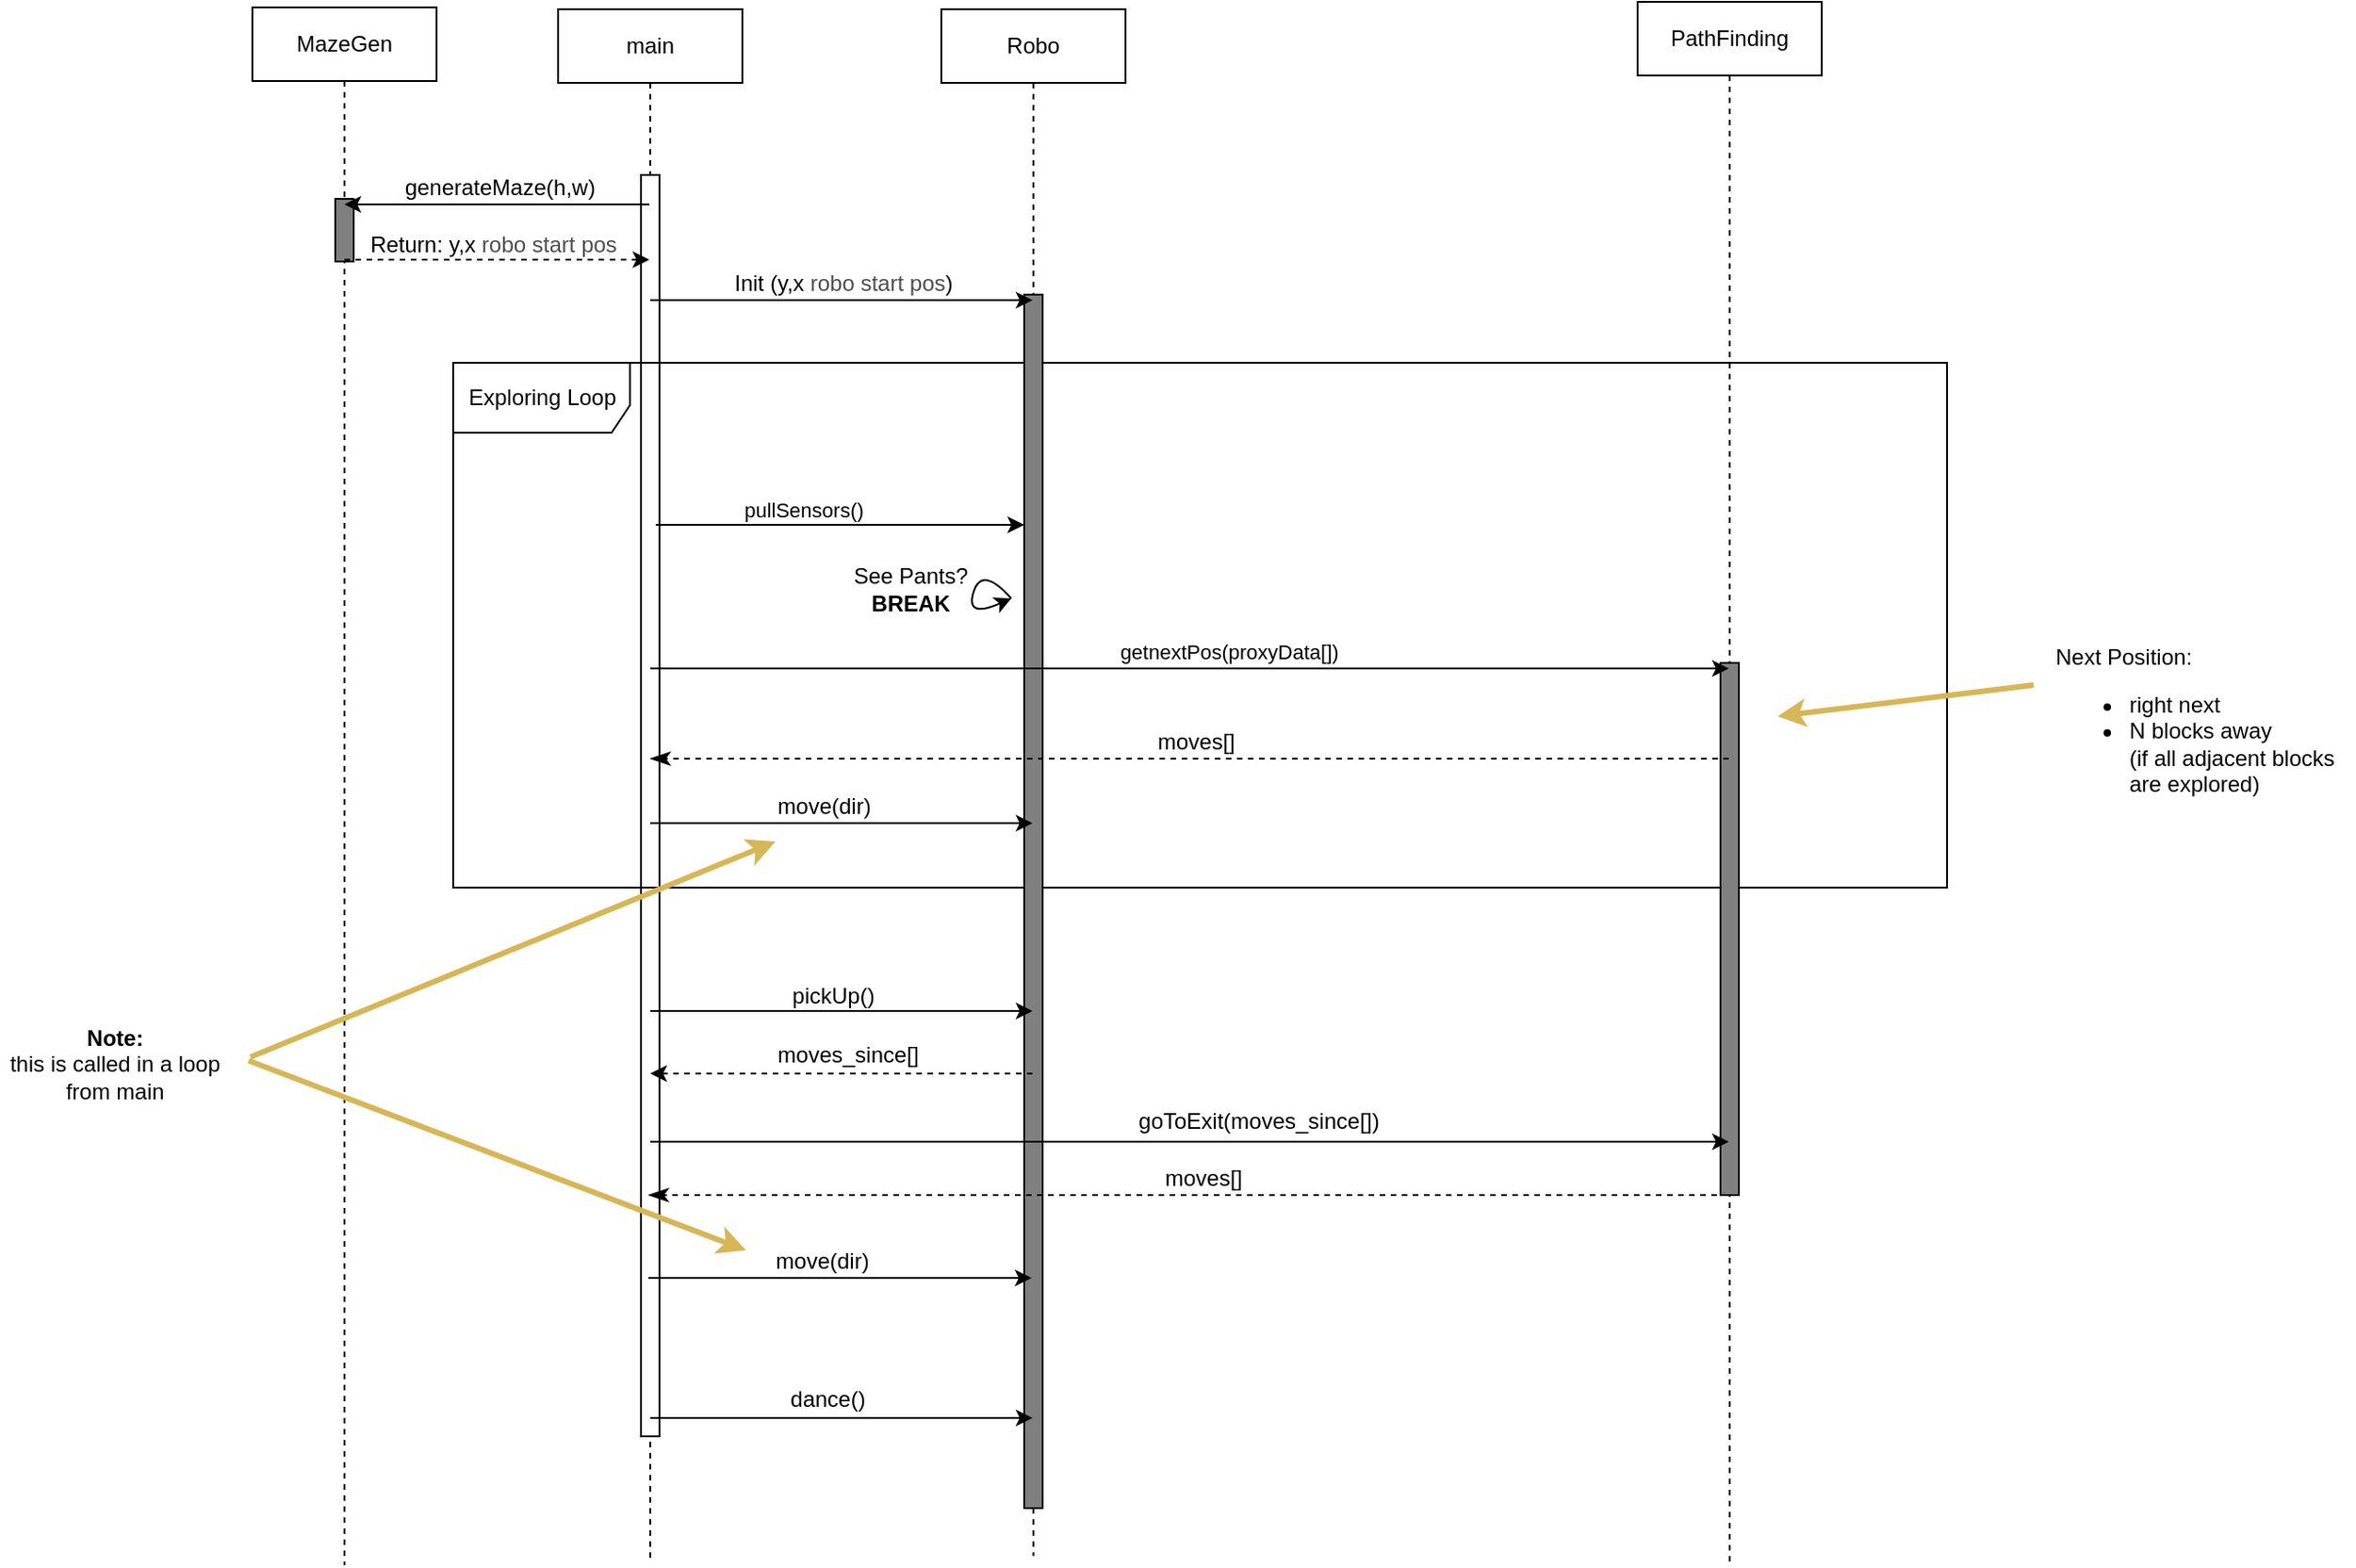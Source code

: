 <mxfile version="14.4.3" type="device" pages="2"><diagram id="UjG3wGpceQzuPhnTd_i4" name="Page-1"><mxGraphModel dx="925" dy="710" grid="0" gridSize="10" guides="0" tooltips="1" connect="1" arrows="1" fold="1" page="0" pageScale="1" pageWidth="850" pageHeight="1100" math="0" shadow="0"><root><mxCell id="0"/><mxCell id="1" parent="0"/><mxCell id="BI8lNH7ozRMrawjVf9nm-6" value="main" style="shape=umlLifeline;perimeter=lifelinePerimeter;whiteSpace=wrap;html=1;container=1;collapsible=0;recursiveResize=0;outlineConnect=0;" vertex="1" parent="1"><mxGeometry x="-17" y="-38" width="100" height="842" as="geometry"/></mxCell><mxCell id="BI8lNH7ozRMrawjVf9nm-7" value="" style="html=1;points=[];perimeter=orthogonalPerimeter;" vertex="1" parent="BI8lNH7ozRMrawjVf9nm-6"><mxGeometry x="45" y="90" width="10" height="685" as="geometry"/></mxCell><mxCell id="Hv0nPDmgLCzfe48rgTfe-46" value="Exploring Loop" style="shape=umlFrame;tabPosition=left;html=1;boundedLbl=1;labelInHeader=1;width=96;height=38;" parent="1" vertex="1"><mxGeometry x="-74" y="154" width="811" height="285" as="geometry"/></mxCell><mxCell id="Hv0nPDmgLCzfe48rgTfe-11" value="Robo" style="shape=umlLifeline;perimeter=lifelinePerimeter;whiteSpace=wrap;html=1;container=1;collapsible=0;recursiveResize=0;outlineConnect=0;" parent="1" vertex="1"><mxGeometry x="191" y="-38" width="100" height="840" as="geometry"/></mxCell><mxCell id="Hv0nPDmgLCzfe48rgTfe-12" value="" style="html=1;points=[];perimeter=orthogonalPerimeter;fillColor=#808080;" parent="Hv0nPDmgLCzfe48rgTfe-11" vertex="1"><mxGeometry x="45" y="155" width="10" height="659" as="geometry"/></mxCell><mxCell id="Hv0nPDmgLCzfe48rgTfe-28" value="PathFinding" style="shape=umlLifeline;perimeter=lifelinePerimeter;whiteSpace=wrap;html=1;container=1;collapsible=0;recursiveResize=0;outlineConnect=0;" parent="1" vertex="1"><mxGeometry x="569" y="-42" width="100" height="847" as="geometry"/></mxCell><mxCell id="Hv0nPDmgLCzfe48rgTfe-29" value="" style="html=1;points=[];perimeter=orthogonalPerimeter;fillColor=#808080;" parent="Hv0nPDmgLCzfe48rgTfe-28" vertex="1"><mxGeometry x="45" y="359" width="10" height="289" as="geometry"/></mxCell><mxCell id="Hv0nPDmgLCzfe48rgTfe-32" value="" style="endArrow=classic;html=1;" parent="1" edge="1" target="Hv0nPDmgLCzfe48rgTfe-28" source="BI8lNH7ozRMrawjVf9nm-6"><mxGeometry width="50" height="50" relative="1" as="geometry"><mxPoint x="252" y="416" as="sourcePoint"/><mxPoint x="601" y="416" as="targetPoint"/><Array as="points"><mxPoint x="216" y="320"/></Array></mxGeometry></mxCell><mxCell id="Hv0nPDmgLCzfe48rgTfe-33" value="getnextPos(proxyData[])" style="edgeLabel;html=1;align=center;verticalAlign=middle;resizable=0;points=[];" parent="Hv0nPDmgLCzfe48rgTfe-32" vertex="1" connectable="0"><mxGeometry x="0.057" y="4" relative="1" as="geometry"><mxPoint x="4" y="-5" as="offset"/></mxGeometry></mxCell><mxCell id="Hv0nPDmgLCzfe48rgTfe-34" value="Next Position:&lt;br&gt;&lt;ul&gt;&lt;li&gt;right next&lt;/li&gt;&lt;li&gt;N blocks away&lt;br&gt;(if all adjacent blocks are explored)&lt;/li&gt;&lt;/ul&gt;" style="text;html=1;strokeColor=none;fillColor=none;align=left;verticalAlign=middle;whiteSpace=wrap;rounded=0;" parent="1" vertex="1"><mxGeometry x="794" y="292" width="164" height="124" as="geometry"/></mxCell><mxCell id="Hv0nPDmgLCzfe48rgTfe-35" value="" style="endArrow=classic;html=1;fillColor=#fff2cc;strokeColor=#d6b656;strokeWidth=3;" parent="1" edge="1"><mxGeometry width="50" height="50" relative="1" as="geometry"><mxPoint x="784" y="329" as="sourcePoint"/><mxPoint x="645" y="346" as="targetPoint"/></mxGeometry></mxCell><mxCell id="Hv0nPDmgLCzfe48rgTfe-37" value="" style="endArrow=none;html=1;endFill=0;startArrow=classic;startFill=1;" parent="1" edge="1" source="Hv0nPDmgLCzfe48rgTfe-12"><mxGeometry width="50" height="50" relative="1" as="geometry"><mxPoint x="235" y="242" as="sourcePoint"/><mxPoint x="35.997" y="242.0" as="targetPoint"/></mxGeometry></mxCell><mxCell id="Hv0nPDmgLCzfe48rgTfe-38" value="pullSensors()" style="edgeLabel;html=1;align=center;verticalAlign=middle;resizable=0;points=[];" parent="Hv0nPDmgLCzfe48rgTfe-37" vertex="1" connectable="0"><mxGeometry x="0.423" y="-4" relative="1" as="geometry"><mxPoint x="22.5" y="-4" as="offset"/></mxGeometry></mxCell><mxCell id="Hv0nPDmgLCzfe48rgTfe-48" value="" style="curved=1;endArrow=classic;html=1;" parent="1" edge="1"><mxGeometry width="50" height="50" relative="1" as="geometry"><mxPoint x="229" y="282" as="sourcePoint"/><mxPoint x="229" y="282" as="targetPoint"/><Array as="points"><mxPoint x="213" y="264"/><mxPoint x="204" y="293"/></Array></mxGeometry></mxCell><mxCell id="Hv0nPDmgLCzfe48rgTfe-50" value="See Pants?&lt;br&gt;&lt;b&gt;BREAK&lt;/b&gt;" style="text;html=1;align=center;verticalAlign=middle;resizable=0;points=[];autosize=1;" parent="1" vertex="1"><mxGeometry x="138" y="261" width="72" height="32" as="geometry"/></mxCell><mxCell id="Hv0nPDmgLCzfe48rgTfe-52" value="" style="endArrow=classicThin;html=1;rounded=0;align=center;verticalAlign=bottom;dashed=1;endFill=1;labelBackgroundColor=none;startSize=9;endSize=8;" parent="1" source="Hv0nPDmgLCzfe48rgTfe-28" target="BI8lNH7ozRMrawjVf9nm-6" edge="1"><mxGeometry relative="1" as="geometry"><mxPoint x="445" y="304" as="sourcePoint"/><mxPoint x="605" y="304" as="targetPoint"/><Array as="points"><mxPoint x="517" y="369"/></Array></mxGeometry></mxCell><mxCell id="Hv0nPDmgLCzfe48rgTfe-53" value="" style="resizable=0;html=1;align=center;verticalAlign=top;labelBackgroundColor=none;" parent="Hv0nPDmgLCzfe48rgTfe-52" connectable="0" vertex="1"><mxGeometry relative="1" as="geometry"/></mxCell><mxCell id="BI8lNH7ozRMrawjVf9nm-2" value="MazeGen" style="shape=umlLifeline;perimeter=lifelinePerimeter;whiteSpace=wrap;html=1;container=1;collapsible=0;recursiveResize=0;outlineConnect=0;" vertex="1" parent="1"><mxGeometry x="-183" y="-39" width="100" height="846" as="geometry"/></mxCell><mxCell id="BI8lNH7ozRMrawjVf9nm-3" value="" style="html=1;points=[];perimeter=orthogonalPerimeter;fillColor=#808080;" vertex="1" parent="BI8lNH7ozRMrawjVf9nm-2"><mxGeometry x="45" y="104" width="10" height="34" as="geometry"/></mxCell><mxCell id="BI8lNH7ozRMrawjVf9nm-8" value="" style="endArrow=classic;html=1;" edge="1" parent="1" source="BI8lNH7ozRMrawjVf9nm-6" target="BI8lNH7ozRMrawjVf9nm-2"><mxGeometry width="50" height="50" relative="1" as="geometry"><mxPoint x="100" y="194" as="sourcePoint"/><mxPoint x="150" y="144" as="targetPoint"/><Array as="points"><mxPoint x="-41" y="68"/></Array></mxGeometry></mxCell><mxCell id="BI8lNH7ozRMrawjVf9nm-9" value="generateMaze(h,w)" style="text;html=1;align=center;verticalAlign=middle;resizable=0;points=[];autosize=1;" vertex="1" parent="1"><mxGeometry x="-106" y="50" width="113" height="18" as="geometry"/></mxCell><mxCell id="BI8lNH7ozRMrawjVf9nm-11" value="" style="endArrow=classic;html=1;dashed=1;" edge="1" parent="1" source="BI8lNH7ozRMrawjVf9nm-2" target="BI8lNH7ozRMrawjVf9nm-6"><mxGeometry width="50" height="50" relative="1" as="geometry"><mxPoint x="-31" y="138" as="sourcePoint"/><mxPoint x="19" y="88" as="targetPoint"/><Array as="points"><mxPoint x="-29" y="98"/></Array></mxGeometry></mxCell><mxCell id="BI8lNH7ozRMrawjVf9nm-12" value="Return: y,x &lt;font color=&quot;#4d4d4d&quot;&gt;robo start pos&lt;/font&gt;" style="text;html=1;strokeColor=none;fillColor=none;align=center;verticalAlign=middle;whiteSpace=wrap;rounded=0;" vertex="1" parent="1"><mxGeometry x="-126" y="80" width="148" height="20" as="geometry"/></mxCell><mxCell id="BI8lNH7ozRMrawjVf9nm-13" value="" style="endArrow=classic;html=1;" edge="1" parent="1" source="BI8lNH7ozRMrawjVf9nm-6" target="Hv0nPDmgLCzfe48rgTfe-11"><mxGeometry width="50" height="50" relative="1" as="geometry"><mxPoint x="242" y="253" as="sourcePoint"/><mxPoint x="292" y="203" as="targetPoint"/><Array as="points"><mxPoint x="139" y="120"/></Array></mxGeometry></mxCell><mxCell id="BI8lNH7ozRMrawjVf9nm-14" value="Init (y,x&amp;nbsp;&lt;font color=&quot;#4d4d4d&quot;&gt;robo start pos&lt;/font&gt;)" style="text;html=1;strokeColor=none;fillColor=none;align=center;verticalAlign=middle;whiteSpace=wrap;rounded=0;" vertex="1" parent="1"><mxGeometry x="46" y="101" width="184" height="20" as="geometry"/></mxCell><mxCell id="T87RAQQsnWnlPT0AkQKF-1" value="moves[]" style="text;html=1;align=center;verticalAlign=middle;resizable=0;points=[];autosize=1;" vertex="1" parent="1"><mxGeometry x="303" y="351" width="52" height="18" as="geometry"/></mxCell><mxCell id="T87RAQQsnWnlPT0AkQKF-2" value="" style="endArrow=classic;html=1;strokeWidth=1;" edge="1" parent="1" source="BI8lNH7ozRMrawjVf9nm-6" target="Hv0nPDmgLCzfe48rgTfe-11"><mxGeometry width="50" height="50" relative="1" as="geometry"><mxPoint x="374" y="366" as="sourcePoint"/><mxPoint x="424" y="316" as="targetPoint"/><Array as="points"><mxPoint x="116" y="404"/></Array></mxGeometry></mxCell><mxCell id="T87RAQQsnWnlPT0AkQKF-3" value="move(dir)" style="text;html=1;align=center;verticalAlign=middle;resizable=0;points=[];autosize=1;" vertex="1" parent="1"><mxGeometry x="96" y="386" width="61" height="18" as="geometry"/></mxCell><mxCell id="T87RAQQsnWnlPT0AkQKF-4" value="&lt;b&gt;Note:&lt;/b&gt;&lt;br&gt;this is called in a loop&lt;br&gt;from main" style="text;html=1;align=center;verticalAlign=middle;resizable=0;points=[];autosize=1;" vertex="1" parent="1"><mxGeometry x="-320" y="512" width="124" height="46" as="geometry"/></mxCell><mxCell id="T87RAQQsnWnlPT0AkQKF-5" value="" style="endArrow=classic;html=1;fillColor=#fff2cc;strokeColor=#d6b656;strokeWidth=3;" edge="1" parent="1"><mxGeometry width="50" height="50" relative="1" as="geometry"><mxPoint x="-184" y="531" as="sourcePoint"/><mxPoint x="101" y="414" as="targetPoint"/></mxGeometry></mxCell><mxCell id="T87RAQQsnWnlPT0AkQKF-6" value="" style="endArrow=classic;html=1;strokeWidth=1;" edge="1" parent="1" source="BI8lNH7ozRMrawjVf9nm-6" target="Hv0nPDmgLCzfe48rgTfe-11"><mxGeometry width="50" height="50" relative="1" as="geometry"><mxPoint x="250" y="424" as="sourcePoint"/><mxPoint x="300" y="374" as="targetPoint"/><Array as="points"><mxPoint x="167" y="506"/></Array></mxGeometry></mxCell><mxCell id="T87RAQQsnWnlPT0AkQKF-7" value="pickUp()" style="text;html=1;align=center;verticalAlign=middle;resizable=0;points=[];autosize=1;" vertex="1" parent="1"><mxGeometry x="104" y="489" width="55" height="18" as="geometry"/></mxCell><mxCell id="T87RAQQsnWnlPT0AkQKF-10" value="" style="endArrow=classic;html=1;strokeWidth=1;dashed=1;" edge="1" parent="1" source="Hv0nPDmgLCzfe48rgTfe-11" target="BI8lNH7ozRMrawjVf9nm-6"><mxGeometry width="50" height="50" relative="1" as="geometry"><mxPoint x="250" y="401" as="sourcePoint"/><mxPoint x="300" y="351" as="targetPoint"/><Array as="points"><mxPoint x="176" y="540"/></Array></mxGeometry></mxCell><mxCell id="T87RAQQsnWnlPT0AkQKF-11" value="moves_since[]" style="text;html=1;align=center;verticalAlign=middle;resizable=0;points=[];autosize=1;" vertex="1" parent="1"><mxGeometry x="96" y="521" width="87" height="18" as="geometry"/></mxCell><mxCell id="T87RAQQsnWnlPT0AkQKF-12" value="" style="endArrow=classic;html=1;strokeWidth=1;" edge="1" parent="1" source="BI8lNH7ozRMrawjVf9nm-6" target="Hv0nPDmgLCzfe48rgTfe-28"><mxGeometry width="50" height="50" relative="1" as="geometry"><mxPoint x="250" y="401" as="sourcePoint"/><mxPoint x="300" y="351" as="targetPoint"/><Array as="points"><mxPoint x="295" y="577"/></Array></mxGeometry></mxCell><mxCell id="T87RAQQsnWnlPT0AkQKF-13" value="goToExit(moves_since[])" style="text;html=1;align=center;verticalAlign=middle;resizable=0;points=[];autosize=1;" vertex="1" parent="1"><mxGeometry x="292" y="557" width="141" height="18" as="geometry"/></mxCell><mxCell id="T87RAQQsnWnlPT0AkQKF-14" value="" style="endArrow=classicThin;html=1;rounded=0;align=center;verticalAlign=bottom;dashed=1;endFill=1;labelBackgroundColor=none;startSize=9;endSize=8;" edge="1" parent="1"><mxGeometry relative="1" as="geometry"><mxPoint x="618" y="606" as="sourcePoint"/><mxPoint x="32" y="606" as="targetPoint"/><Array as="points"><mxPoint x="521" y="606"/></Array></mxGeometry></mxCell><mxCell id="T87RAQQsnWnlPT0AkQKF-15" value="" style="resizable=0;html=1;align=center;verticalAlign=top;labelBackgroundColor=none;" connectable="0" vertex="1" parent="T87RAQQsnWnlPT0AkQKF-14"><mxGeometry relative="1" as="geometry"/></mxCell><mxCell id="T87RAQQsnWnlPT0AkQKF-16" value="moves[]" style="text;html=1;align=center;verticalAlign=middle;resizable=0;points=[];autosize=1;" vertex="1" parent="1"><mxGeometry x="307" y="588" width="52" height="18" as="geometry"/></mxCell><mxCell id="T87RAQQsnWnlPT0AkQKF-17" value="" style="endArrow=classic;html=1;strokeWidth=1;" edge="1" parent="1"><mxGeometry width="50" height="50" relative="1" as="geometry"><mxPoint x="32" y="651" as="sourcePoint"/><mxPoint x="240" y="651" as="targetPoint"/><Array as="points"><mxPoint x="115.5" y="651"/></Array></mxGeometry></mxCell><mxCell id="T87RAQQsnWnlPT0AkQKF-18" value="move(dir)" style="text;html=1;align=center;verticalAlign=middle;resizable=0;points=[];autosize=1;" vertex="1" parent="1"><mxGeometry x="95.5" y="633" width="61" height="18" as="geometry"/></mxCell><mxCell id="T87RAQQsnWnlPT0AkQKF-19" value="" style="endArrow=classic;html=1;fillColor=#fff2cc;strokeColor=#d6b656;strokeWidth=3;" edge="1" parent="1"><mxGeometry width="50" height="50" relative="1" as="geometry"><mxPoint x="-185" y="533" as="sourcePoint"/><mxPoint x="85" y="636" as="targetPoint"/></mxGeometry></mxCell><mxCell id="T87RAQQsnWnlPT0AkQKF-20" value="" style="endArrow=classic;html=1;strokeWidth=1;" edge="1" parent="1" source="BI8lNH7ozRMrawjVf9nm-6" target="Hv0nPDmgLCzfe48rgTfe-11"><mxGeometry width="50" height="50" relative="1" as="geometry"><mxPoint x="100" y="677" as="sourcePoint"/><mxPoint x="150" y="627" as="targetPoint"/><Array as="points"><mxPoint x="188" y="727"/></Array></mxGeometry></mxCell><mxCell id="T87RAQQsnWnlPT0AkQKF-21" value="dance()" style="text;html=1;align=center;verticalAlign=middle;resizable=0;points=[];autosize=1;" vertex="1" parent="1"><mxGeometry x="103" y="708" width="51" height="18" as="geometry"/></mxCell></root></mxGraphModel></diagram><diagram name="Copy of Page-1" id="IxtcGgLo0wh8TM-z6mHx"><mxGraphModel dx="2604" dy="1704" grid="0" gridSize="10" guides="0" tooltips="1" connect="1" arrows="1" fold="1" page="0" pageScale="1" pageWidth="850" pageHeight="1100" math="0" shadow="0"><root><mxCell id="6qU1SAvlPNGmXZtqfaeh-0"/><mxCell id="6qU1SAvlPNGmXZtqfaeh-1" parent="6qU1SAvlPNGmXZtqfaeh-0"/><mxCell id="6qU1SAvlPNGmXZtqfaeh-2" value="Maze" style="shape=umlLifeline;perimeter=lifelinePerimeter;whiteSpace=wrap;html=1;container=1;collapsible=0;recursiveResize=0;outlineConnect=0;" vertex="1" parent="6qU1SAvlPNGmXZtqfaeh-1"><mxGeometry x="-11" y="-82" width="100" height="1029" as="geometry"/></mxCell><mxCell id="6qU1SAvlPNGmXZtqfaeh-3" value="" style="html=1;points=[];perimeter=orthogonalPerimeter;fillColor=#808080;" vertex="1" parent="6qU1SAvlPNGmXZtqfaeh-2"><mxGeometry x="45" y="90" width="10" height="120" as="geometry"/></mxCell><mxCell id="6qU1SAvlPNGmXZtqfaeh-4" style="edgeStyle=orthogonalEdgeStyle;rounded=0;orthogonalLoop=1;jettySize=auto;html=1;exitX=0.5;exitY=0.5;exitDx=0;exitDy=0;exitPerimeter=0;entryX=0.5;entryY=0.208;entryDx=0;entryDy=0;entryPerimeter=0;" edge="1" parent="6qU1SAvlPNGmXZtqfaeh-1" source="6qU1SAvlPNGmXZtqfaeh-8" target="6qU1SAvlPNGmXZtqfaeh-3"><mxGeometry relative="1" as="geometry"/></mxCell><mxCell id="6qU1SAvlPNGmXZtqfaeh-54" value="generateMaze(h,w)" style="edgeLabel;html=1;align=center;verticalAlign=middle;resizable=0;points=[];" vertex="1" connectable="0" parent="6qU1SAvlPNGmXZtqfaeh-4"><mxGeometry x="-0.201" relative="1" as="geometry"><mxPoint x="15.86" y="-5.98" as="offset"/></mxGeometry></mxCell><mxCell id="6qU1SAvlPNGmXZtqfaeh-8" value="main.py" style="shape=umlActor;verticalLabelPosition=bottom;verticalAlign=top;html=1;" vertex="1" parent="6qU1SAvlPNGmXZtqfaeh-1"><mxGeometry x="-229" y="3" width="30" height="60" as="geometry"/></mxCell><mxCell id="6qU1SAvlPNGmXZtqfaeh-9" value="Robo" style="shape=umlLifeline;perimeter=lifelinePerimeter;whiteSpace=wrap;html=1;container=1;collapsible=0;recursiveResize=0;outlineConnect=0;" vertex="1" parent="6qU1SAvlPNGmXZtqfaeh-1"><mxGeometry x="191" y="-84" width="100" height="990" as="geometry"/></mxCell><mxCell id="6qU1SAvlPNGmXZtqfaeh-10" value="" style="html=1;points=[];perimeter=orthogonalPerimeter;fillColor=#808080;" vertex="1" parent="6qU1SAvlPNGmXZtqfaeh-9"><mxGeometry x="45" y="90" width="10" height="724" as="geometry"/></mxCell><mxCell id="6qU1SAvlPNGmXZtqfaeh-11" value="" style="endArrow=block;dashed=1;html=1;endFill=1;" edge="1" parent="6qU1SAvlPNGmXZtqfaeh-1" target="6qU1SAvlPNGmXZtqfaeh-9"><mxGeometry width="50" height="50" relative="1" as="geometry"><mxPoint x="48" y="213" as="sourcePoint"/><mxPoint x="138" y="213" as="targetPoint"/></mxGeometry></mxCell><mxCell id="6qU1SAvlPNGmXZtqfaeh-12" value="robot_starting_coords(y,x)" style="edgeLabel;html=1;align=center;verticalAlign=middle;resizable=0;points=[];" vertex="1" connectable="0" parent="6qU1SAvlPNGmXZtqfaeh-11"><mxGeometry x="-0.6" y="-3" relative="1" as="geometry"><mxPoint x="46" y="-4" as="offset"/></mxGeometry></mxCell><mxCell id="6qU1SAvlPNGmXZtqfaeh-13" value="Boundary" style="shape=umlLifeline;perimeter=lifelinePerimeter;whiteSpace=wrap;html=1;container=1;collapsible=0;recursiveResize=0;outlineConnect=0;" vertex="1" parent="6qU1SAvlPNGmXZtqfaeh-1"><mxGeometry x="335" y="-87" width="100" height="1012" as="geometry"/></mxCell><mxCell id="6qU1SAvlPNGmXZtqfaeh-14" value="" style="html=1;points=[];perimeter=orthogonalPerimeter;fillColor=#808080;" vertex="1" parent="6qU1SAvlPNGmXZtqfaeh-13"><mxGeometry x="45" y="90" width="10" height="744" as="geometry"/></mxCell><mxCell id="6qU1SAvlPNGmXZtqfaeh-15" value="" style="endArrow=classic;html=1;" edge="1" parent="6qU1SAvlPNGmXZtqfaeh-1" target="6qU1SAvlPNGmXZtqfaeh-13"><mxGeometry width="50" height="50" relative="1" as="geometry"><mxPoint x="248" y="219" as="sourcePoint"/><mxPoint x="351" y="219" as="targetPoint"/></mxGeometry></mxCell><mxCell id="6qU1SAvlPNGmXZtqfaeh-16" value="init" style="edgeLabel;html=1;align=center;verticalAlign=middle;resizable=0;points=[];" vertex="1" connectable="0" parent="6qU1SAvlPNGmXZtqfaeh-15"><mxGeometry x="-0.243" y="4" relative="1" as="geometry"><mxPoint x="11" y="-4" as="offset"/></mxGeometry></mxCell><mxCell id="6qU1SAvlPNGmXZtqfaeh-17" value="" style="curved=1;endArrow=classic;html=1;" edge="1" parent="6qU1SAvlPNGmXZtqfaeh-1"><mxGeometry width="50" height="50" relative="1" as="geometry"><mxPoint x="39" y="-99" as="sourcePoint"/><mxPoint x="369" y="-111" as="targetPoint"/><Array as="points"><mxPoint x="195" y="-248"/><mxPoint x="385" y="-179"/></Array></mxGeometry></mxCell><mxCell id="6qU1SAvlPNGmXZtqfaeh-18" value="????" style="edgeLabel;html=1;align=center;verticalAlign=middle;resizable=0;points=[];" vertex="1" connectable="0" parent="6qU1SAvlPNGmXZtqfaeh-17"><mxGeometry x="-0.298" y="-32" relative="1" as="geometry"><mxPoint x="69.24" y="-41.03" as="offset"/></mxGeometry></mxCell><mxCell id="6qU1SAvlPNGmXZtqfaeh-19" value="PathFinding" style="shape=umlLifeline;perimeter=lifelinePerimeter;whiteSpace=wrap;html=1;container=1;collapsible=0;recursiveResize=0;outlineConnect=0;" vertex="1" parent="6qU1SAvlPNGmXZtqfaeh-1"><mxGeometry x="569" y="-83" width="100" height="999" as="geometry"/></mxCell><mxCell id="6qU1SAvlPNGmXZtqfaeh-20" value="" style="html=1;points=[];perimeter=orthogonalPerimeter;fillColor=#808080;" vertex="1" parent="6qU1SAvlPNGmXZtqfaeh-19"><mxGeometry x="45" y="90" width="10" height="733" as="geometry"/></mxCell><mxCell id="6qU1SAvlPNGmXZtqfaeh-21" value="" style="endArrow=classic;html=1;" edge="1" parent="6qU1SAvlPNGmXZtqfaeh-1"><mxGeometry width="50" height="50" relative="1" as="geometry"><mxPoint x="252" y="416" as="sourcePoint"/><mxPoint x="601" y="416" as="targetPoint"/></mxGeometry></mxCell><mxCell id="6qU1SAvlPNGmXZtqfaeh-22" value="Get Next Position" style="edgeLabel;html=1;align=center;verticalAlign=middle;resizable=0;points=[];" vertex="1" connectable="0" parent="6qU1SAvlPNGmXZtqfaeh-21"><mxGeometry x="0.057" y="4" relative="1" as="geometry"><mxPoint x="4" y="-5" as="offset"/></mxGeometry></mxCell><mxCell id="6qU1SAvlPNGmXZtqfaeh-23" value="Next Position:&lt;br&gt;&lt;ul&gt;&lt;li&gt;right next&lt;/li&gt;&lt;li&gt;N blocks away&lt;br&gt;(if all adjacent blocks are explored)&lt;/li&gt;&lt;/ul&gt;" style="text;html=1;strokeColor=none;fillColor=none;align=left;verticalAlign=middle;whiteSpace=wrap;rounded=0;" vertex="1" parent="6qU1SAvlPNGmXZtqfaeh-1"><mxGeometry x="794" y="292" width="164" height="124" as="geometry"/></mxCell><mxCell id="6qU1SAvlPNGmXZtqfaeh-24" value="" style="endArrow=classic;html=1;exitX=0;exitY=0.25;exitDx=0;exitDy=0;fillColor=#fff2cc;strokeColor=#d6b656;" edge="1" parent="6qU1SAvlPNGmXZtqfaeh-1" source="6qU1SAvlPNGmXZtqfaeh-23"><mxGeometry width="50" height="50" relative="1" as="geometry"><mxPoint x="265" y="371" as="sourcePoint"/><mxPoint x="645" y="371" as="targetPoint"/></mxGeometry></mxCell><mxCell id="6qU1SAvlPNGmXZtqfaeh-25" value="" style="endArrow=classic;html=1;entryX=0.5;entryY=0.169;entryDx=0;entryDy=0;entryPerimeter=0;" edge="1" parent="6qU1SAvlPNGmXZtqfaeh-1"><mxGeometry width="50" height="50" relative="1" as="geometry"><mxPoint x="366.5" y="345.002" as="sourcePoint"/><mxPoint x="246" y="345.002" as="targetPoint"/></mxGeometry></mxCell><mxCell id="6qU1SAvlPNGmXZtqfaeh-26" value="get all Sensor Data" style="edgeLabel;html=1;align=center;verticalAlign=middle;resizable=0;points=[];" vertex="1" connectable="0" parent="6qU1SAvlPNGmXZtqfaeh-25"><mxGeometry x="0.423" y="-4" relative="1" as="geometry"><mxPoint x="22.5" y="-4" as="offset"/></mxGeometry></mxCell><mxCell id="6qU1SAvlPNGmXZtqfaeh-27" value="Exploring Loop" style="shape=umlFrame;tabPosition=left;html=1;boundedLbl=1;labelInHeader=1;width=123;height=39;" vertex="1" parent="6qU1SAvlPNGmXZtqfaeh-1"><mxGeometry x="143" y="258" width="848" height="336" as="geometry"/></mxCell><mxCell id="6qU1SAvlPNGmXZtqfaeh-28" value="" style="curved=1;endArrow=classic;html=1;" edge="1" parent="6qU1SAvlPNGmXZtqfaeh-1"><mxGeometry width="50" height="50" relative="1" as="geometry"><mxPoint x="232" y="362" as="sourcePoint"/><mxPoint x="232" y="362" as="targetPoint"/><Array as="points"><mxPoint x="227" y="338"/><mxPoint x="207" y="350"/></Array></mxGeometry></mxCell><mxCell id="6qU1SAvlPNGmXZtqfaeh-29" value="See Pants?&lt;br&gt;&lt;b&gt;BREAK&lt;/b&gt;" style="text;html=1;align=center;verticalAlign=middle;resizable=0;points=[];autosize=1;" vertex="1" parent="6qU1SAvlPNGmXZtqfaeh-1"><mxGeometry x="145" y="322" width="72" height="32" as="geometry"/></mxCell><mxCell id="6qU1SAvlPNGmXZtqfaeh-30" value="" style="endArrow=classic;html=1;endSize=7;" edge="1" parent="6qU1SAvlPNGmXZtqfaeh-1" source="6qU1SAvlPNGmXZtqfaeh-9" target="6qU1SAvlPNGmXZtqfaeh-19"><mxGeometry width="50" height="50" relative="1" as="geometry"><mxPoint x="259" y="370" as="sourcePoint"/><mxPoint x="611" y="370" as="targetPoint"/><Array as="points"><mxPoint x="357" y="372"/></Array></mxGeometry></mxCell><mxCell id="6qU1SAvlPNGmXZtqfaeh-31" value="Update Path" style="edgeLabel;html=1;align=center;verticalAlign=middle;resizable=0;points=[];" vertex="1" connectable="0" parent="6qU1SAvlPNGmXZtqfaeh-30"><mxGeometry x="0.057" y="4" relative="1" as="geometry"><mxPoint y="-4" as="offset"/></mxGeometry></mxCell><mxCell id="6qU1SAvlPNGmXZtqfaeh-32" value="" style="endArrow=open;html=1;rounded=0;align=center;verticalAlign=bottom;dashed=1;endFill=0;labelBackgroundColor=none;" edge="1" parent="6qU1SAvlPNGmXZtqfaeh-1" source="6qU1SAvlPNGmXZtqfaeh-19" target="6qU1SAvlPNGmXZtqfaeh-9"><mxGeometry relative="1" as="geometry"><mxPoint x="445" y="304" as="sourcePoint"/><mxPoint x="605" y="304" as="targetPoint"/><Array as="points"><mxPoint x="517" y="466"/></Array></mxGeometry></mxCell><mxCell id="6qU1SAvlPNGmXZtqfaeh-33" value="" style="resizable=0;html=1;align=center;verticalAlign=top;labelBackgroundColor=none;" connectable="0" vertex="1" parent="6qU1SAvlPNGmXZtqfaeh-32"><mxGeometry relative="1" as="geometry"/></mxCell><mxCell id="6qU1SAvlPNGmXZtqfaeh-34" value="Return: list [N,E,S,W,N,N,W]&lt;br&gt;of next moves to make" style="text;html=1;align=center;verticalAlign=middle;resizable=0;points=[];autosize=1;" vertex="1" parent="6qU1SAvlPNGmXZtqfaeh-1"><mxGeometry x="400" y="451" width="161" height="32" as="geometry"/></mxCell><mxCell id="6qU1SAvlPNGmXZtqfaeh-47" value="" style="endArrow=classic;html=1;" edge="1" parent="6qU1SAvlPNGmXZtqfaeh-1"><mxGeometry width="50" height="50" relative="1" as="geometry"><mxPoint x="241.306" y="526" as="sourcePoint"/><mxPoint x="384.5" y="526" as="targetPoint"/></mxGeometry></mxCell><mxCell id="6qU1SAvlPNGmXZtqfaeh-48" value="move()" style="text;html=1;align=center;verticalAlign=middle;resizable=0;points=[];autosize=1;" vertex="1" parent="6qU1SAvlPNGmXZtqfaeh-1"><mxGeometry x="284" y="508" width="47" height="18" as="geometry"/></mxCell><mxCell id="6qU1SAvlPNGmXZtqfaeh-51" value="Loop" style="shape=umlFrame;tabPosition=left;html=1;boundedLbl=1;labelInHeader=1;width=50;height=30;" vertex="1" parent="6qU1SAvlPNGmXZtqfaeh-1"><mxGeometry x="205" y="484" width="202" height="89" as="geometry"/></mxCell><mxCell id="6qU1SAvlPNGmXZtqfaeh-53" value="moves[] empty?&lt;br&gt;&lt;b&gt;BREAK&lt;/b&gt;" style="text;html=1;align=center;verticalAlign=middle;resizable=0;points=[];autosize=1;" vertex="1" parent="6qU1SAvlPNGmXZtqfaeh-1"><mxGeometry x="264" y="536" width="95" height="32" as="geometry"/></mxCell></root></mxGraphModel></diagram></mxfile>